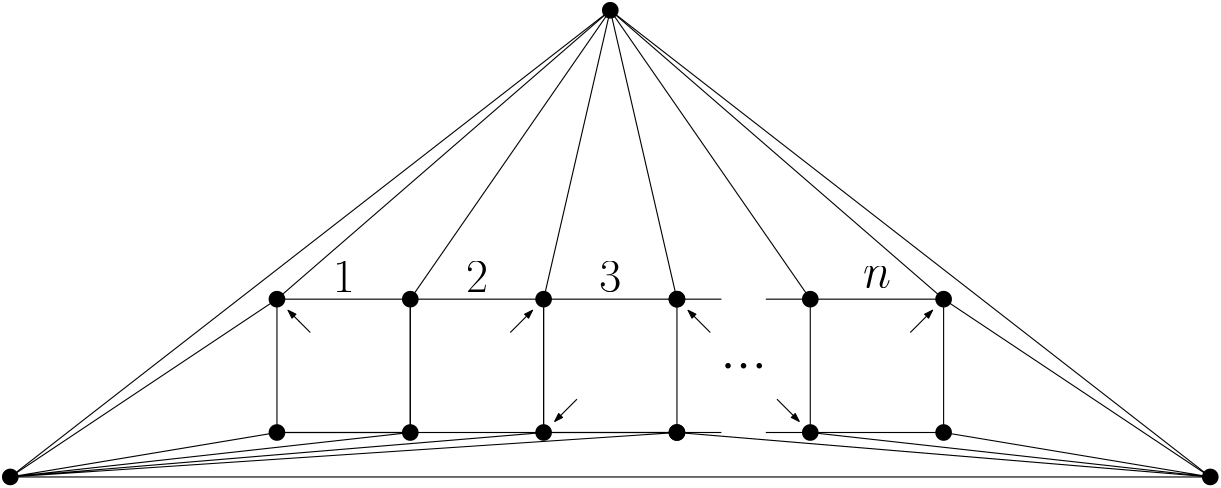 <?xml version="1.0"?>
<!DOCTYPE ipe SYSTEM "ipe.dtd">
<ipe version="70206" creator="Ipe 7.2.7">
<info created="D:20190603102250" modified="D:20190704201406"/>
<ipestyle name="basic">
<symbol name="arrow/arc(spx)">
<path stroke="sym-stroke" fill="sym-stroke" pen="sym-pen">
0 0 m
-1 0.333 l
-1 -0.333 l
h
</path>
</symbol>
<symbol name="arrow/farc(spx)">
<path stroke="sym-stroke" fill="white" pen="sym-pen">
0 0 m
-1 0.333 l
-1 -0.333 l
h
</path>
</symbol>
<symbol name="arrow/ptarc(spx)">
<path stroke="sym-stroke" fill="sym-stroke" pen="sym-pen">
0 0 m
-1 0.333 l
-0.8 0 l
-1 -0.333 l
h
</path>
</symbol>
<symbol name="arrow/fptarc(spx)">
<path stroke="sym-stroke" fill="white" pen="sym-pen">
0 0 m
-1 0.333 l
-0.8 0 l
-1 -0.333 l
h
</path>
</symbol>
<symbol name="mark/circle(sx)" transformations="translations">
<path fill="sym-stroke">
0.6 0 0 0.6 0 0 e
0.4 0 0 0.4 0 0 e
</path>
</symbol>
<symbol name="mark/disk(sx)" transformations="translations">
<path fill="sym-stroke">
0.6 0 0 0.6 0 0 e
</path>
</symbol>
<symbol name="mark/fdisk(sfx)" transformations="translations">
<group>
<path fill="sym-fill">
0.5 0 0 0.5 0 0 e
</path>
<path fill="sym-stroke" fillrule="eofill">
0.6 0 0 0.6 0 0 e
0.4 0 0 0.4 0 0 e
</path>
</group>
</symbol>
<symbol name="mark/box(sx)" transformations="translations">
<path fill="sym-stroke" fillrule="eofill">
-0.6 -0.6 m
0.6 -0.6 l
0.6 0.6 l
-0.6 0.6 l
h
-0.4 -0.4 m
0.4 -0.4 l
0.4 0.4 l
-0.4 0.4 l
h
</path>
</symbol>
<symbol name="mark/square(sx)" transformations="translations">
<path fill="sym-stroke">
-0.6 -0.6 m
0.6 -0.6 l
0.6 0.6 l
-0.6 0.6 l
h
</path>
</symbol>
<symbol name="mark/fsquare(sfx)" transformations="translations">
<group>
<path fill="sym-fill">
-0.5 -0.5 m
0.5 -0.5 l
0.5 0.5 l
-0.5 0.5 l
h
</path>
<path fill="sym-stroke" fillrule="eofill">
-0.6 -0.6 m
0.6 -0.6 l
0.6 0.6 l
-0.6 0.6 l
h
-0.4 -0.4 m
0.4 -0.4 l
0.4 0.4 l
-0.4 0.4 l
h
</path>
</group>
</symbol>
<symbol name="mark/cross(sx)" transformations="translations">
<group>
<path fill="sym-stroke">
-0.43 -0.57 m
0.57 0.43 l
0.43 0.57 l
-0.57 -0.43 l
h
</path>
<path fill="sym-stroke">
-0.43 0.57 m
0.57 -0.43 l
0.43 -0.57 l
-0.57 0.43 l
h
</path>
</group>
</symbol>
<symbol name="arrow/fnormal(spx)">
<path stroke="sym-stroke" fill="white" pen="sym-pen">
0 0 m
-1 0.333 l
-1 -0.333 l
h
</path>
</symbol>
<symbol name="arrow/pointed(spx)">
<path stroke="sym-stroke" fill="sym-stroke" pen="sym-pen">
0 0 m
-1 0.333 l
-0.8 0 l
-1 -0.333 l
h
</path>
</symbol>
<symbol name="arrow/fpointed(spx)">
<path stroke="sym-stroke" fill="white" pen="sym-pen">
0 0 m
-1 0.333 l
-0.8 0 l
-1 -0.333 l
h
</path>
</symbol>
<symbol name="arrow/linear(spx)">
<path stroke="sym-stroke" pen="sym-pen">
-1 0.333 m
0 0 l
-1 -0.333 l
</path>
</symbol>
<symbol name="arrow/fdouble(spx)">
<path stroke="sym-stroke" fill="white" pen="sym-pen">
0 0 m
-1 0.333 l
-1 -0.333 l
h
-1 0 m
-2 0.333 l
-2 -0.333 l
h
</path>
</symbol>
<symbol name="arrow/double(spx)">
<path stroke="sym-stroke" fill="sym-stroke" pen="sym-pen">
0 0 m
-1 0.333 l
-1 -0.333 l
h
-1 0 m
-2 0.333 l
-2 -0.333 l
h
</path>
</symbol>
<pen name="heavier" value="0.8"/>
<pen name="fat" value="1.2"/>
<pen name="ultrafat" value="2"/>
<symbolsize name="large" value="5"/>
<symbolsize name="small" value="2"/>
<symbolsize name="tiny" value="1.1"/>
<arrowsize name="large" value="10"/>
<arrowsize name="small" value="5"/>
<arrowsize name="tiny" value="3"/>
<color name="red" value="1 0 0"/>
<color name="green" value="0 1 0"/>
<color name="blue" value="0 0 1"/>
<color name="yellow" value="1 1 0"/>
<color name="orange" value="1 0.647 0"/>
<color name="gold" value="1 0.843 0"/>
<color name="purple" value="0.627 0.125 0.941"/>
<color name="gray" value="0.745"/>
<color name="brown" value="0.647 0.165 0.165"/>
<color name="navy" value="0 0 0.502"/>
<color name="pink" value="1 0.753 0.796"/>
<color name="seagreen" value="0.18 0.545 0.341"/>
<color name="turquoise" value="0.251 0.878 0.816"/>
<color name="violet" value="0.933 0.51 0.933"/>
<color name="darkblue" value="0 0 0.545"/>
<color name="darkcyan" value="0 0.545 0.545"/>
<color name="darkgray" value="0.663"/>
<color name="darkgreen" value="0 0.392 0"/>
<color name="darkmagenta" value="0.545 0 0.545"/>
<color name="darkorange" value="1 0.549 0"/>
<color name="darkred" value="0.545 0 0"/>
<color name="lightblue" value="0.678 0.847 0.902"/>
<color name="lightcyan" value="0.878 1 1"/>
<color name="lightgray" value="0.827"/>
<color name="lightgreen" value="0.565 0.933 0.565"/>
<color name="lightyellow" value="1 1 0.878"/>
<dashstyle name="dashed" value="[4] 0"/>
<dashstyle name="dotted" value="[1 3] 0"/>
<dashstyle name="dash dotted" value="[4 2 1 2] 0"/>
<dashstyle name="dash dot dotted" value="[4 2 1 2 1 2] 0"/>
<textsize name="large" value="\large"/>
<textsize name="Large" value="\Large"/>
<textsize name="LARGE" value="\LARGE"/>
<textsize name="huge" value="\huge"/>
<textsize name="Huge" value="\Huge"/>
<textsize name="small" value="\small"/>
<textsize name="footnote" value="\footnotesize"/>
<textsize name="tiny" value="\tiny"/>
<textstyle name="center" begin="\begin{center}" end="\end{center}"/>
<textstyle name="itemize" begin="\begin{itemize}" end="\end{itemize}"/>
<textstyle name="item" begin="\begin{itemize}\item{}" end="\end{itemize}"/>
<gridsize name="4 pts" value="4"/>
<gridsize name="8 pts (~3 mm)" value="8"/>
<gridsize name="16 pts (~6 mm)" value="16"/>
<gridsize name="32 pts (~12 mm)" value="32"/>
<gridsize name="10 pts (~3.5 mm)" value="10"/>
<gridsize name="20 pts (~7 mm)" value="20"/>
<gridsize name="14 pts (~5 mm)" value="14"/>
<gridsize name="28 pts (~10 mm)" value="28"/>
<gridsize name="56 pts (~20 mm)" value="56"/>
<anglesize name="90 deg" value="90"/>
<anglesize name="60 deg" value="60"/>
<anglesize name="45 deg" value="45"/>
<anglesize name="30 deg" value="30"/>
<anglesize name="22.5 deg" value="22.5"/>
<opacity name="10%" value="0.1"/>
<opacity name="30%" value="0.3"/>
<opacity name="50%" value="0.5"/>
<opacity name="75%" value="0.75"/>
<tiling name="falling" angle="-60" step="4" width="1"/>
<tiling name="rising" angle="30" step="4" width="1"/>
</ipestyle>
<page>
<layer name="alpha"/>
<view layers="alpha" active="alpha"/>
<path layer="alpha" matrix="1 0 0 1 64 -48" stroke="black">
64 768 m
64 720 l
112 720 l
112 768 l
h
</path>
<path matrix="1 0 0 1 64 -48" stroke="black">
112 720 m
112 768 l
160 768 l
160 720 l
h
</path>
<path matrix="1 0 0 1 64 -48" stroke="black">
160 768 m
160 720 l
208 720 l
208 768 l
h
</path>
<path matrix="1 0 0 1 16 -48" stroke="black">
256 768 m
272 768 l
272 768 l
</path>
<path matrix="1 0 0 1 16 -48" stroke="black">
256 720 m
272 720 l
</path>
<path matrix="1 0 0 1 16 -48" stroke="black">
288 768 m
304 768 l
</path>
<path matrix="1 0 0 1 16 -48" stroke="black">
288 720 m
304 720 l
</path>
<path matrix="1 0 0 1 16 -48" stroke="black">
304 768 m
304 720 l
352 720 l
352 768 l
h
</path>
<text matrix="1 0 0 1 64 -48" transformations="translations" pos="232 744" stroke="black" type="label" width="16.86" height="2.009" depth="0" halign="center" valign="center" size="huge" style="math">...</text>
<text matrix="1 0 0 1 112 -48" transformations="translations" pos="40 776" stroke="black" type="label" width="7.895" height="11.097" depth="0" halign="center" valign="center" size="LARGE" style="math">1</text>
<text matrix="1 0 0 1 112 -48" transformations="translations" pos="88 776" stroke="black" type="label" width="7.895" height="11.097" depth="0" halign="center" valign="center" size="LARGE" style="math">2</text>
<text matrix="1 0 0 1 112 -48" transformations="translations" pos="136 776" stroke="black" type="label" width="7.895" height="11.097" depth="0" halign="center" valign="center" size="LARGE" style="math">3</text>
<text matrix="1 0 0 1 64 -48" transformations="translations" pos="280 776" stroke="black" type="label" width="10.062" height="7.412" depth="0" halign="center" valign="center" size="LARGE" style="math">n</text>
<path matrix="1 0 0 1 112 -48" stroke="black" arrow="normal/tiny">
28 756 m
20 764 l
</path>
<path matrix="1 0 0 1 112 -48" stroke="black" cap="1">
24 760 m
24 760 l
</path>
<path matrix="1 0 0 1 112 -48" stroke="black" arrow="normal/tiny">
100 756 m
108 764 l
</path>
<path matrix="1 0 0 1 112 -48" stroke="black" arrow="normal/tiny">
124 732 m
116 724 l
</path>
<path matrix="1 0 0 1 64 -48" stroke="black" arrow="normal/tiny">
220 756 m
212 764 l
</path>
<path matrix="1 0 0 1 64 -48" stroke="black" arrow="normal/tiny">
244 732 m
252 724 l
</path>
<path matrix="1 0 0 1 64 -48" stroke="black" arrow="normal/tiny">
292 756 m
300 764 l
296 760 l
300 764 l
</path>
<use matrix="1 0 0 1 112 -48" name="mark/disk(sx)" pos="16 768" size="large" stroke="black"/>
<use matrix="1 0 0 1 112 -48" name="mark/disk(sx)" pos="16 720" size="large" stroke="black"/>
<use matrix="1 0 0 1 112 -48" name="mark/disk(sx)" pos="64 768" size="large" stroke="black"/>
<use matrix="1 0 0 1 112 -48" name="mark/disk(sx)" pos="64 720" size="large" stroke="black"/>
<use matrix="1 0 0 1 112 -48" name="mark/disk(sx)" pos="112 720" size="large" stroke="black"/>
<use matrix="1 0 0 1 112 -48" name="mark/disk(sx)" pos="112 768" size="large" stroke="black"/>
<use matrix="1 0 0 1 112 -48" name="mark/disk(sx)" pos="160 768" size="large" stroke="black"/>
<use matrix="1 0 0 1 112 -48" name="mark/disk(sx)" pos="160 720" size="large" stroke="black"/>
<use matrix="1 0 0 1 64 -48" name="mark/disk(sx)" pos="208 720" size="large" stroke="black"/>
<use matrix="1 0 0 1 64 -48" name="mark/disk(sx)" pos="208 768" size="large" stroke="black"/>
<use matrix="1 0 0 1 64 -48" name="mark/disk(sx)" pos="256 768" size="large" stroke="black"/>
<use matrix="1 0 0 1 64 -48" name="mark/disk(sx)" pos="256 720" size="large" stroke="black"/>
<use matrix="1 0 0 1 64 -48" name="mark/disk(sx)" pos="304 720" size="large" stroke="black"/>
<use matrix="1 0 0 1 64 -48" name="mark/disk(sx)" pos="304 768" size="large" stroke="black"/>
<path stroke="black">
32 656 m
248 824 l
32 656 l
32 656 l
</path>
<path stroke="black">
32 656 m
400 656 l
432 656 l
464 656 l
248 824 l
</path>
<use name="mark/disk(sx)" pos="248 824" size="large" stroke="black"/>
<use name="mark/disk(sx)" pos="32 656" size="large" stroke="black"/>
<use name="mark/disk(sx)" pos="464 656" size="large" stroke="black"/>
<path stroke="black">
248 824 m
128 720 l
32 656 l
128 720 l
128 720 l
</path>
<path stroke="black">
176 720 m
248 824 l
224 720 l
248 824 l
272 720 l
248 824 l
320 720 l
248 824 l
368 720 l
464 656 l
368 672 l
464 656 l
320 672 l
320 672 l
</path>
<path stroke="black">
32 656 m
272 672 l
224 672 l
32 656 l
176 672 l
128 672 l
32 656 l
</path>
<path stroke="black">
272 672 m
464 656 l
</path>
</page>
</ipe>
